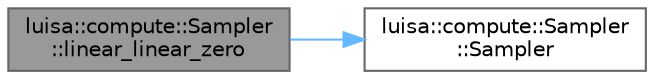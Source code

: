 digraph "luisa::compute::Sampler::linear_linear_zero"
{
 // LATEX_PDF_SIZE
  bgcolor="transparent";
  edge [fontname=Helvetica,fontsize=10,labelfontname=Helvetica,labelfontsize=10];
  node [fontname=Helvetica,fontsize=10,shape=box,height=0.2,width=0.4];
  rankdir="LR";
  Node1 [id="Node000001",label="luisa::compute::Sampler\l::linear_linear_zero",height=0.2,width=0.4,color="gray40", fillcolor="grey60", style="filled", fontcolor="black",tooltip=" "];
  Node1 -> Node2 [id="edge1_Node000001_Node000002",color="steelblue1",style="solid",tooltip=" "];
  Node2 [id="Node000002",label="luisa::compute::Sampler\l::Sampler",height=0.2,width=0.4,color="grey40", fillcolor="white", style="filled",URL="$classluisa_1_1compute_1_1_sampler.html#aaedee6c7da0299f6876fed15afa09b12",tooltip=" "];
}
